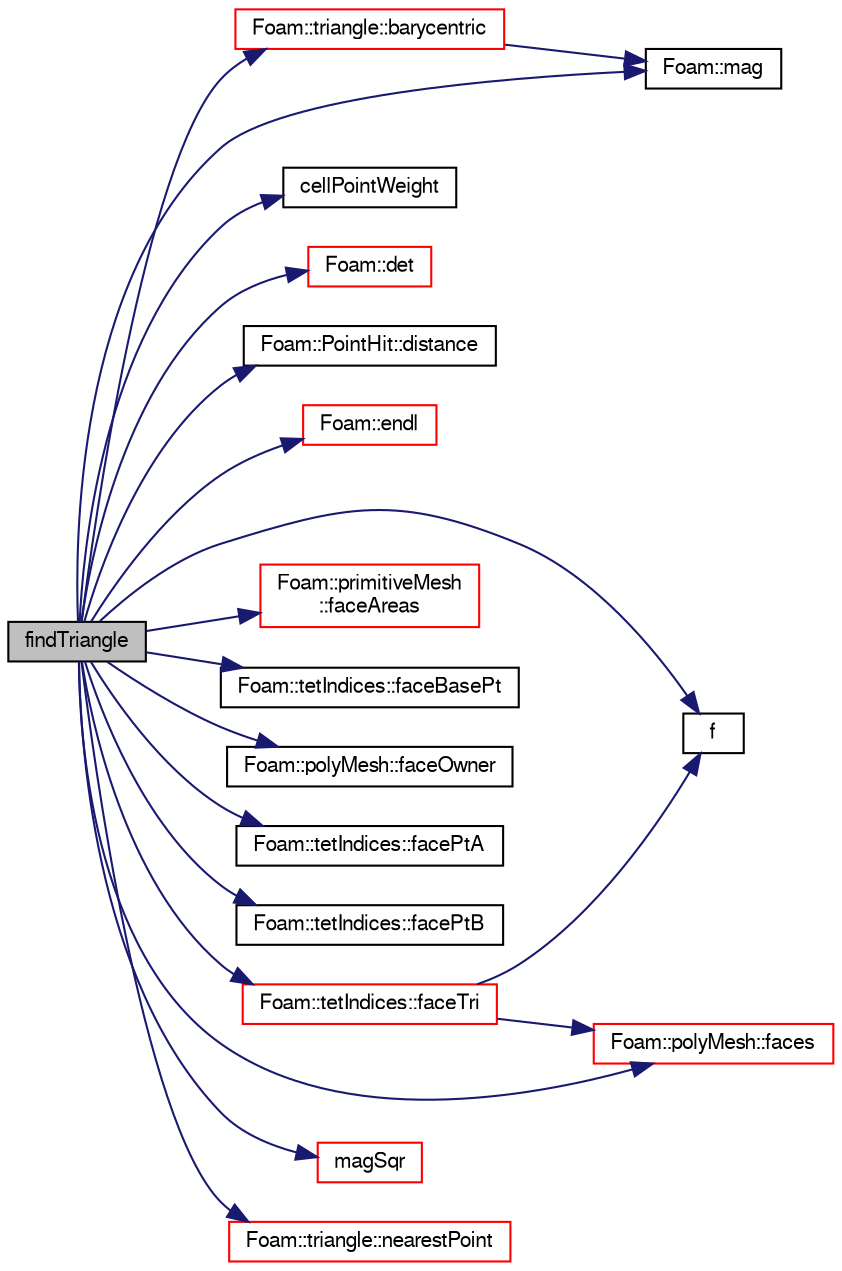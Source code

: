 digraph "findTriangle"
{
  bgcolor="transparent";
  edge [fontname="FreeSans",fontsize="10",labelfontname="FreeSans",labelfontsize="10"];
  node [fontname="FreeSans",fontsize="10",shape=record];
  rankdir="LR";
  Node107 [label="findTriangle",height=0.2,width=0.4,color="black", fillcolor="grey75", style="filled", fontcolor="black"];
  Node107 -> Node108 [color="midnightblue",fontsize="10",style="solid",fontname="FreeSans"];
  Node108 [label="Foam::triangle::barycentric",height=0.2,width=0.4,color="red",URL="$a27606.html#ac424fec442e3558133673e4c23daa46e",tooltip="Calculate the barycentric coordinates of the given. "];
  Node108 -> Node109 [color="midnightblue",fontsize="10",style="solid",fontname="FreeSans"];
  Node109 [label="Foam::mag",height=0.2,width=0.4,color="black",URL="$a21124.html#a929da2a3fdcf3dacbbe0487d3a330dae"];
  Node107 -> Node128 [color="midnightblue",fontsize="10",style="solid",fontname="FreeSans"];
  Node128 [label="cellPointWeight",height=0.2,width=0.4,color="black",URL="$a22922.html#a464007dc9622706ae009abd3d109a377",tooltip="Construct from components. "];
  Node107 -> Node120 [color="midnightblue",fontsize="10",style="solid",fontname="FreeSans"];
  Node120 [label="Foam::det",height=0.2,width=0.4,color="red",URL="$a21124.html#a0661214f1c72feedb965c88d685f8036"];
  Node107 -> Node129 [color="midnightblue",fontsize="10",style="solid",fontname="FreeSans"];
  Node129 [label="Foam::PointHit::distance",height=0.2,width=0.4,color="black",URL="$a27558.html#a288a3ea8e3ee215a5e12afc1002ed4e6",tooltip="Return distance to hit. "];
  Node107 -> Node130 [color="midnightblue",fontsize="10",style="solid",fontname="FreeSans"];
  Node130 [label="Foam::endl",height=0.2,width=0.4,color="red",URL="$a21124.html#a2db8fe02a0d3909e9351bb4275b23ce4",tooltip="Add newline and flush stream. "];
  Node107 -> Node132 [color="midnightblue",fontsize="10",style="solid",fontname="FreeSans"];
  Node132 [label="f",height=0.2,width=0.4,color="black",URL="$a17900.html#a888be93833ac7a23170555c69c690288"];
  Node107 -> Node133 [color="midnightblue",fontsize="10",style="solid",fontname="FreeSans"];
  Node133 [label="Foam::primitiveMesh\l::faceAreas",height=0.2,width=0.4,color="red",URL="$a27530.html#adefd042a02b5fa7ab8ab95063a631420"];
  Node107 -> Node183 [color="midnightblue",fontsize="10",style="solid",fontname="FreeSans"];
  Node183 [label="Foam::tetIndices::faceBasePt",height=0.2,width=0.4,color="black",URL="$a27422.html#a97cee79d41f70f290555db9cdd423bc7",tooltip="Return the face base point. "];
  Node107 -> Node184 [color="midnightblue",fontsize="10",style="solid",fontname="FreeSans"];
  Node184 [label="Foam::polyMesh::faceOwner",height=0.2,width=0.4,color="black",URL="$a27410.html#a57752b49bfee23ca1944c3fb0493974f",tooltip="Return face owner. "];
  Node107 -> Node185 [color="midnightblue",fontsize="10",style="solid",fontname="FreeSans"];
  Node185 [label="Foam::tetIndices::facePtA",height=0.2,width=0.4,color="black",URL="$a27422.html#aca188b1811d0b9b21e0e01ba15c8acd5",tooltip="Return face point A. "];
  Node107 -> Node186 [color="midnightblue",fontsize="10",style="solid",fontname="FreeSans"];
  Node186 [label="Foam::tetIndices::facePtB",height=0.2,width=0.4,color="black",URL="$a27422.html#a3e67cf8949132ada28c5883e41899763",tooltip="Return face point B. "];
  Node107 -> Node187 [color="midnightblue",fontsize="10",style="solid",fontname="FreeSans"];
  Node187 [label="Foam::polyMesh::faces",height=0.2,width=0.4,color="red",URL="$a27410.html#a431c0a24765f0bb6d32f6a03ce0e9b57",tooltip="Return raw faces. "];
  Node107 -> Node188 [color="midnightblue",fontsize="10",style="solid",fontname="FreeSans"];
  Node188 [label="Foam::tetIndices::faceTri",height=0.2,width=0.4,color="red",URL="$a27422.html#a99a5264a0e991a77afe619a74f9ae2f1",tooltip="Return the geometry corresponding to the tri on the. "];
  Node188 -> Node187 [color="midnightblue",fontsize="10",style="solid",fontname="FreeSans"];
  Node188 -> Node132 [color="midnightblue",fontsize="10",style="solid",fontname="FreeSans"];
  Node107 -> Node109 [color="midnightblue",fontsize="10",style="solid",fontname="FreeSans"];
  Node107 -> Node190 [color="midnightblue",fontsize="10",style="solid",fontname="FreeSans"];
  Node190 [label="magSqr",height=0.2,width=0.4,color="red",URL="$a12539.html#ab0cd33eb018a643a64ca545601530791"];
  Node107 -> Node126 [color="midnightblue",fontsize="10",style="solid",fontname="FreeSans"];
  Node126 [label="Foam::triangle::nearestPoint",height=0.2,width=0.4,color="red",URL="$a27606.html#ab4bbbc54ae9bec9dd33f2f1c1876af59",tooltip="Return nearest point to p on triangle. "];
}
